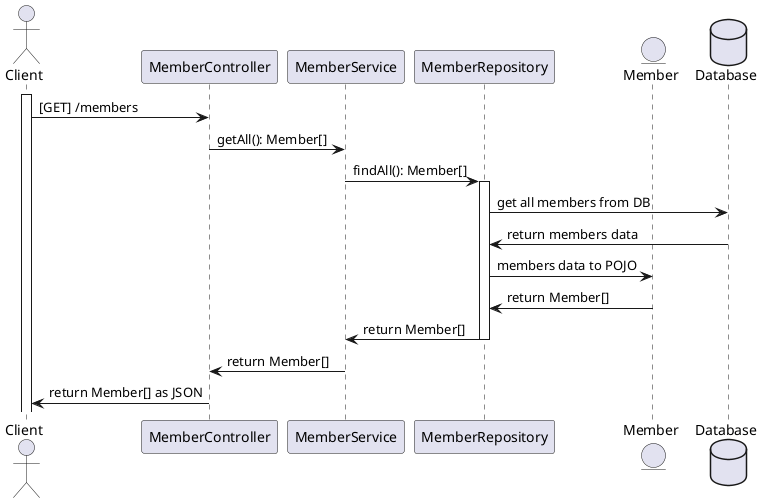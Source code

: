 @startuml

actor Client
participant MemberController
participant MemberService
participant MemberRepository
entity Member
database Database

activate Client

Client -> MemberController : [GET] /members
MemberController -> MemberService : getAll(): Member[]
MemberService -> MemberRepository : findAll(): Member[]
activate MemberRepository
MemberRepository -> Database : get all members from DB
Database -> MemberRepository : return members data
MemberRepository -> Member : members data to POJO
Member -> MemberRepository : return Member[]
MemberRepository -> MemberService : return Member[]
deactivate MemberRepository
MemberService -> MemberController : return Member[]
MemberController -> Client : return Member[] as JSON

@enduml
